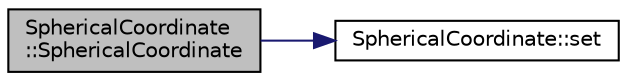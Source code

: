 digraph "SphericalCoordinate::SphericalCoordinate"
{
 // LATEX_PDF_SIZE
  edge [fontname="Helvetica",fontsize="10",labelfontname="Helvetica",labelfontsize="10"];
  node [fontname="Helvetica",fontsize="10",shape=record];
  rankdir="LR";
  Node1 [label="SphericalCoordinate\l::SphericalCoordinate",height=0.2,width=0.4,color="black", fillcolor="grey75", style="filled", fontcolor="black",tooltip=" "];
  Node1 -> Node2 [color="midnightblue",fontsize="10",style="solid",fontname="Helvetica"];
  Node2 [label="SphericalCoordinate::set",height=0.2,width=0.4,color="black", fillcolor="white", style="filled",URL="$classSphericalCoordinate.html#a8819ce01bf9edcfc69282ee69d5e0f14",tooltip=" "];
}
